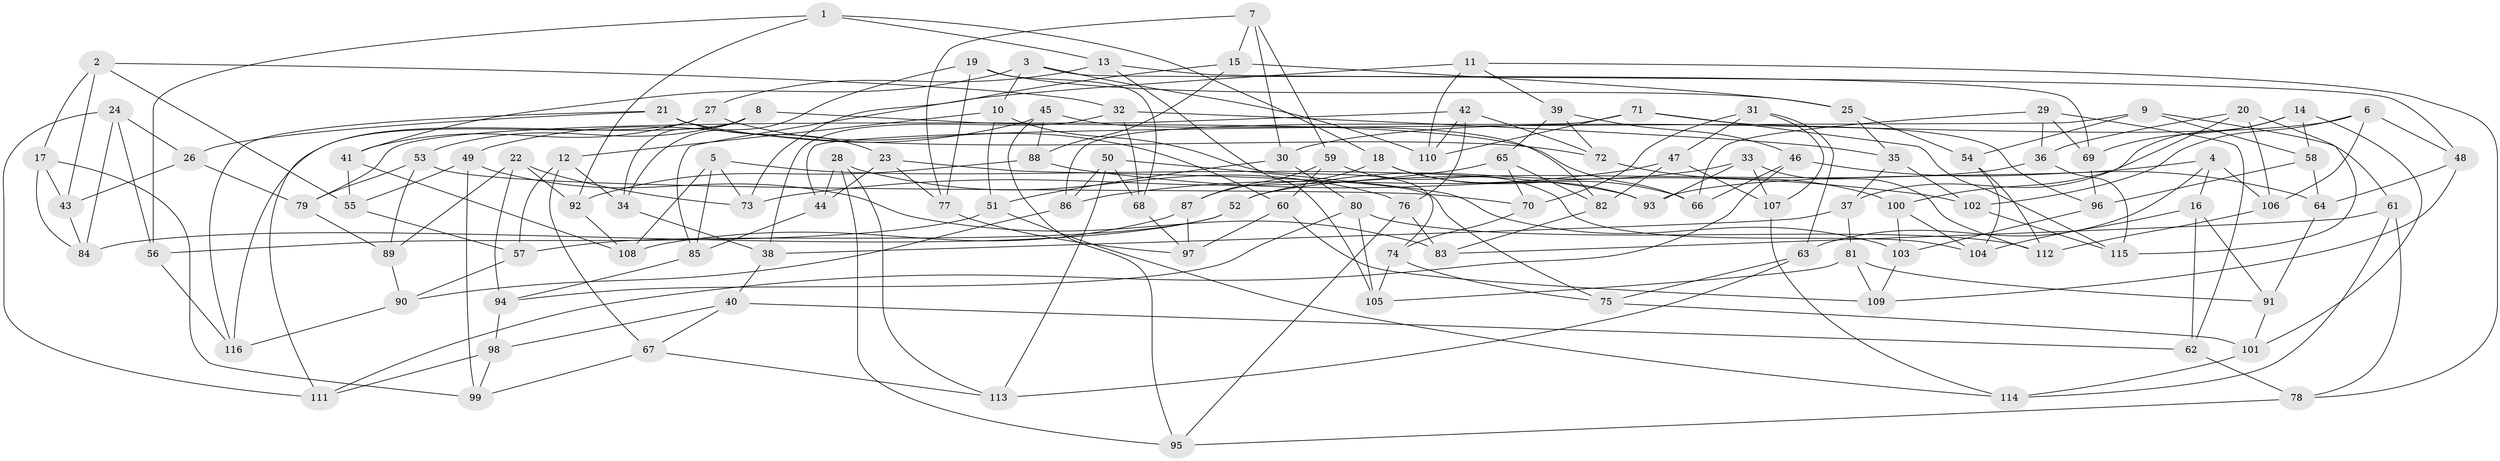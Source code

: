// coarse degree distribution, {6: 0.5555555555555556, 4: 0.3611111111111111, 5: 0.05555555555555555, 3: 0.027777777777777776}
// Generated by graph-tools (version 1.1) at 2025/24/03/03/25 07:24:26]
// undirected, 116 vertices, 232 edges
graph export_dot {
graph [start="1"]
  node [color=gray90,style=filled];
  1;
  2;
  3;
  4;
  5;
  6;
  7;
  8;
  9;
  10;
  11;
  12;
  13;
  14;
  15;
  16;
  17;
  18;
  19;
  20;
  21;
  22;
  23;
  24;
  25;
  26;
  27;
  28;
  29;
  30;
  31;
  32;
  33;
  34;
  35;
  36;
  37;
  38;
  39;
  40;
  41;
  42;
  43;
  44;
  45;
  46;
  47;
  48;
  49;
  50;
  51;
  52;
  53;
  54;
  55;
  56;
  57;
  58;
  59;
  60;
  61;
  62;
  63;
  64;
  65;
  66;
  67;
  68;
  69;
  70;
  71;
  72;
  73;
  74;
  75;
  76;
  77;
  78;
  79;
  80;
  81;
  82;
  83;
  84;
  85;
  86;
  87;
  88;
  89;
  90;
  91;
  92;
  93;
  94;
  95;
  96;
  97;
  98;
  99;
  100;
  101;
  102;
  103;
  104;
  105;
  106;
  107;
  108;
  109;
  110;
  111;
  112;
  113;
  114;
  115;
  116;
  1 -- 56;
  1 -- 13;
  1 -- 18;
  1 -- 92;
  2 -- 17;
  2 -- 32;
  2 -- 43;
  2 -- 55;
  3 -- 41;
  3 -- 10;
  3 -- 69;
  3 -- 110;
  4 -- 93;
  4 -- 63;
  4 -- 16;
  4 -- 106;
  5 -- 108;
  5 -- 93;
  5 -- 85;
  5 -- 73;
  6 -- 30;
  6 -- 102;
  6 -- 48;
  6 -- 106;
  7 -- 77;
  7 -- 15;
  7 -- 30;
  7 -- 59;
  8 -- 53;
  8 -- 116;
  8 -- 34;
  8 -- 66;
  9 -- 58;
  9 -- 44;
  9 -- 61;
  9 -- 54;
  10 -- 74;
  10 -- 12;
  10 -- 51;
  11 -- 110;
  11 -- 85;
  11 -- 39;
  11 -- 78;
  12 -- 67;
  12 -- 34;
  12 -- 57;
  13 -- 27;
  13 -- 48;
  13 -- 105;
  14 -- 69;
  14 -- 37;
  14 -- 101;
  14 -- 58;
  15 -- 88;
  15 -- 73;
  15 -- 25;
  16 -- 104;
  16 -- 91;
  16 -- 62;
  17 -- 43;
  17 -- 84;
  17 -- 99;
  18 -- 66;
  18 -- 87;
  18 -- 93;
  19 -- 68;
  19 -- 25;
  19 -- 77;
  19 -- 34;
  20 -- 115;
  20 -- 106;
  20 -- 36;
  20 -- 100;
  21 -- 26;
  21 -- 23;
  21 -- 72;
  21 -- 116;
  22 -- 89;
  22 -- 94;
  22 -- 73;
  22 -- 92;
  23 -- 44;
  23 -- 75;
  23 -- 77;
  24 -- 56;
  24 -- 26;
  24 -- 84;
  24 -- 111;
  25 -- 54;
  25 -- 35;
  26 -- 43;
  26 -- 79;
  27 -- 60;
  27 -- 111;
  27 -- 41;
  28 -- 95;
  28 -- 76;
  28 -- 113;
  28 -- 44;
  29 -- 62;
  29 -- 66;
  29 -- 69;
  29 -- 36;
  30 -- 51;
  30 -- 80;
  31 -- 107;
  31 -- 63;
  31 -- 70;
  31 -- 47;
  32 -- 38;
  32 -- 68;
  32 -- 35;
  33 -- 52;
  33 -- 93;
  33 -- 107;
  33 -- 112;
  34 -- 38;
  35 -- 102;
  35 -- 37;
  36 -- 115;
  36 -- 52;
  37 -- 81;
  37 -- 38;
  38 -- 40;
  39 -- 65;
  39 -- 46;
  39 -- 72;
  40 -- 67;
  40 -- 62;
  40 -- 98;
  41 -- 108;
  41 -- 55;
  42 -- 79;
  42 -- 110;
  42 -- 72;
  42 -- 76;
  43 -- 84;
  44 -- 85;
  45 -- 49;
  45 -- 95;
  45 -- 88;
  45 -- 82;
  46 -- 64;
  46 -- 111;
  46 -- 66;
  47 -- 82;
  47 -- 107;
  47 -- 86;
  48 -- 64;
  48 -- 109;
  49 -- 83;
  49 -- 55;
  49 -- 99;
  50 -- 68;
  50 -- 113;
  50 -- 86;
  50 -- 103;
  51 -- 56;
  51 -- 114;
  52 -- 57;
  52 -- 84;
  53 -- 70;
  53 -- 79;
  53 -- 89;
  54 -- 104;
  54 -- 112;
  55 -- 57;
  56 -- 116;
  57 -- 90;
  58 -- 96;
  58 -- 64;
  59 -- 87;
  59 -- 104;
  59 -- 60;
  60 -- 97;
  60 -- 109;
  61 -- 78;
  61 -- 83;
  61 -- 114;
  62 -- 78;
  63 -- 75;
  63 -- 113;
  64 -- 91;
  65 -- 82;
  65 -- 70;
  65 -- 73;
  67 -- 99;
  67 -- 113;
  68 -- 97;
  69 -- 96;
  70 -- 74;
  71 -- 110;
  71 -- 115;
  71 -- 86;
  71 -- 96;
  72 -- 100;
  74 -- 105;
  74 -- 75;
  75 -- 101;
  76 -- 83;
  76 -- 95;
  77 -- 97;
  78 -- 95;
  79 -- 89;
  80 -- 105;
  80 -- 94;
  80 -- 112;
  81 -- 91;
  81 -- 109;
  81 -- 105;
  82 -- 83;
  85 -- 94;
  86 -- 90;
  87 -- 97;
  87 -- 108;
  88 -- 102;
  88 -- 92;
  89 -- 90;
  90 -- 116;
  91 -- 101;
  92 -- 108;
  94 -- 98;
  96 -- 103;
  98 -- 99;
  98 -- 111;
  100 -- 103;
  100 -- 104;
  101 -- 114;
  102 -- 115;
  103 -- 109;
  106 -- 112;
  107 -- 114;
}
